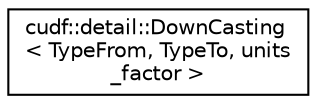 digraph "Graphical Class Hierarchy"
{
 // LATEX_PDF_SIZE
  edge [fontname="Helvetica",fontsize="10",labelfontname="Helvetica",labelfontsize="10"];
  node [fontname="Helvetica",fontsize="10",shape=record];
  rankdir="LR";
  Node0 [label="cudf::detail::DownCasting\l\< TypeFrom, TypeTo, units\l_factor \>",height=0.2,width=0.4,color="black", fillcolor="white", style="filled",URL="$structcudf_1_1detail_1_1DownCasting.html",tooltip=" "];
}
